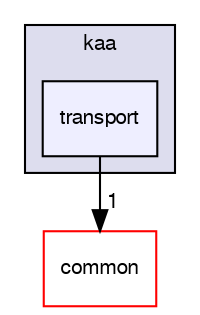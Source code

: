 digraph "/var/lib/jenkins/workspace/kaa_v0.6.1/client/client-multi/client-cpp/kaa/transport" {
  bgcolor=transparent;
  compound=true
  node [ fontsize="10", fontname="FreeSans"];
  edge [ labelfontsize="10", labelfontname="FreeSans"];
  subgraph clusterdir_2187fc7953f42afcb142bb157d033f37 {
    graph [ bgcolor="#ddddee", pencolor="black", label="kaa" fontname="FreeSans", fontsize="10", URL="dir_2187fc7953f42afcb142bb157d033f37.html"]
  dir_e5ad01cfef3392176bd0acbf78954a02 [shape=box, label="transport", style="filled", fillcolor="#eeeeff", pencolor="black", URL="dir_e5ad01cfef3392176bd0acbf78954a02.html"];
  }
  dir_cf70ad735266259c1e40a9de56cc6362 [shape=box label="common" color="red" URL="dir_cf70ad735266259c1e40a9de56cc6362.html"];
  dir_e5ad01cfef3392176bd0acbf78954a02->dir_cf70ad735266259c1e40a9de56cc6362 [headlabel="1", labeldistance=1.5 headhref="dir_000036_000015.html"];
}
